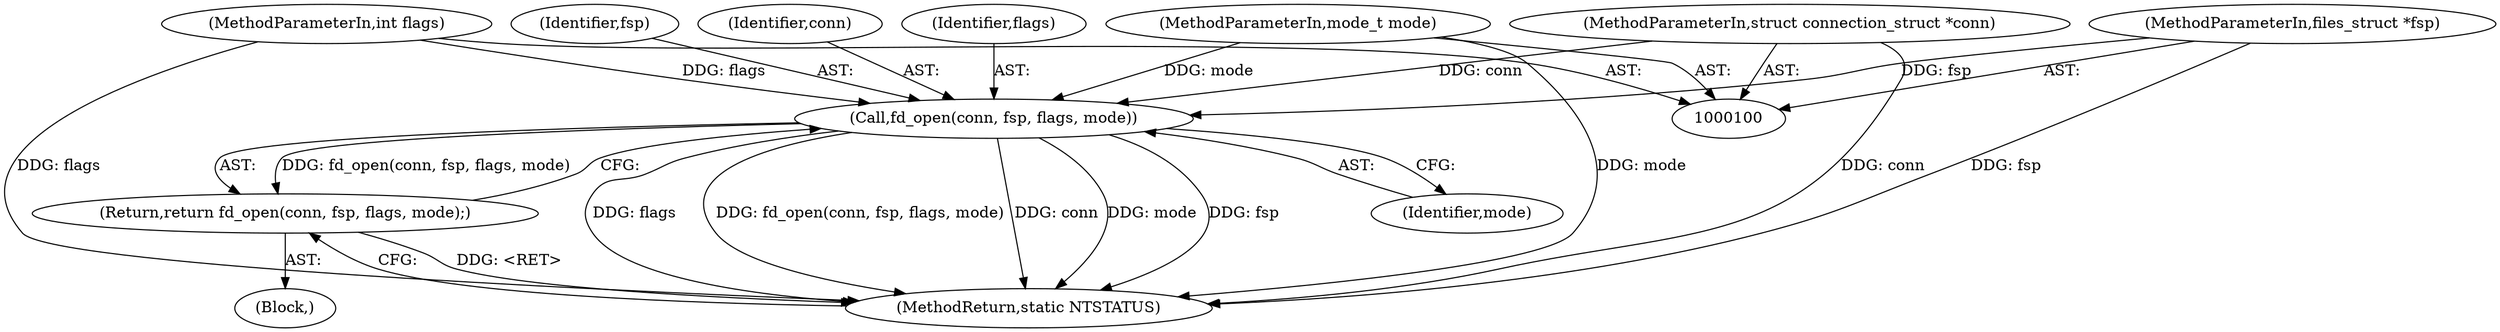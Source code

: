 digraph "0_samba_10c3e3923022485c720f322ca4f0aca5d7501310@API" {
"1000127" [label="(Call,fd_open(conn, fsp, flags, mode))"];
"1000101" [label="(MethodParameterIn,struct connection_struct *conn)"];
"1000102" [label="(MethodParameterIn,files_struct *fsp)"];
"1000103" [label="(MethodParameterIn,int flags)"];
"1000104" [label="(MethodParameterIn,mode_t mode)"];
"1000126" [label="(Return,return fd_open(conn, fsp, flags, mode);)"];
"1000128" [label="(Identifier,conn)"];
"1000106" [label="(Block,)"];
"1000101" [label="(MethodParameterIn,struct connection_struct *conn)"];
"1000131" [label="(Identifier,mode)"];
"1000104" [label="(MethodParameterIn,mode_t mode)"];
"1000103" [label="(MethodParameterIn,int flags)"];
"1000130" [label="(Identifier,flags)"];
"1000129" [label="(Identifier,fsp)"];
"1000126" [label="(Return,return fd_open(conn, fsp, flags, mode);)"];
"1000102" [label="(MethodParameterIn,files_struct *fsp)"];
"1000127" [label="(Call,fd_open(conn, fsp, flags, mode))"];
"1000132" [label="(MethodReturn,static NTSTATUS)"];
"1000127" -> "1000126"  [label="AST: "];
"1000127" -> "1000131"  [label="CFG: "];
"1000128" -> "1000127"  [label="AST: "];
"1000129" -> "1000127"  [label="AST: "];
"1000130" -> "1000127"  [label="AST: "];
"1000131" -> "1000127"  [label="AST: "];
"1000126" -> "1000127"  [label="CFG: "];
"1000127" -> "1000132"  [label="DDG: flags"];
"1000127" -> "1000132"  [label="DDG: fd_open(conn, fsp, flags, mode)"];
"1000127" -> "1000132"  [label="DDG: conn"];
"1000127" -> "1000132"  [label="DDG: mode"];
"1000127" -> "1000132"  [label="DDG: fsp"];
"1000127" -> "1000126"  [label="DDG: fd_open(conn, fsp, flags, mode)"];
"1000101" -> "1000127"  [label="DDG: conn"];
"1000102" -> "1000127"  [label="DDG: fsp"];
"1000103" -> "1000127"  [label="DDG: flags"];
"1000104" -> "1000127"  [label="DDG: mode"];
"1000101" -> "1000100"  [label="AST: "];
"1000101" -> "1000132"  [label="DDG: conn"];
"1000102" -> "1000100"  [label="AST: "];
"1000102" -> "1000132"  [label="DDG: fsp"];
"1000103" -> "1000100"  [label="AST: "];
"1000103" -> "1000132"  [label="DDG: flags"];
"1000104" -> "1000100"  [label="AST: "];
"1000104" -> "1000132"  [label="DDG: mode"];
"1000126" -> "1000106"  [label="AST: "];
"1000132" -> "1000126"  [label="CFG: "];
"1000126" -> "1000132"  [label="DDG: <RET>"];
}
